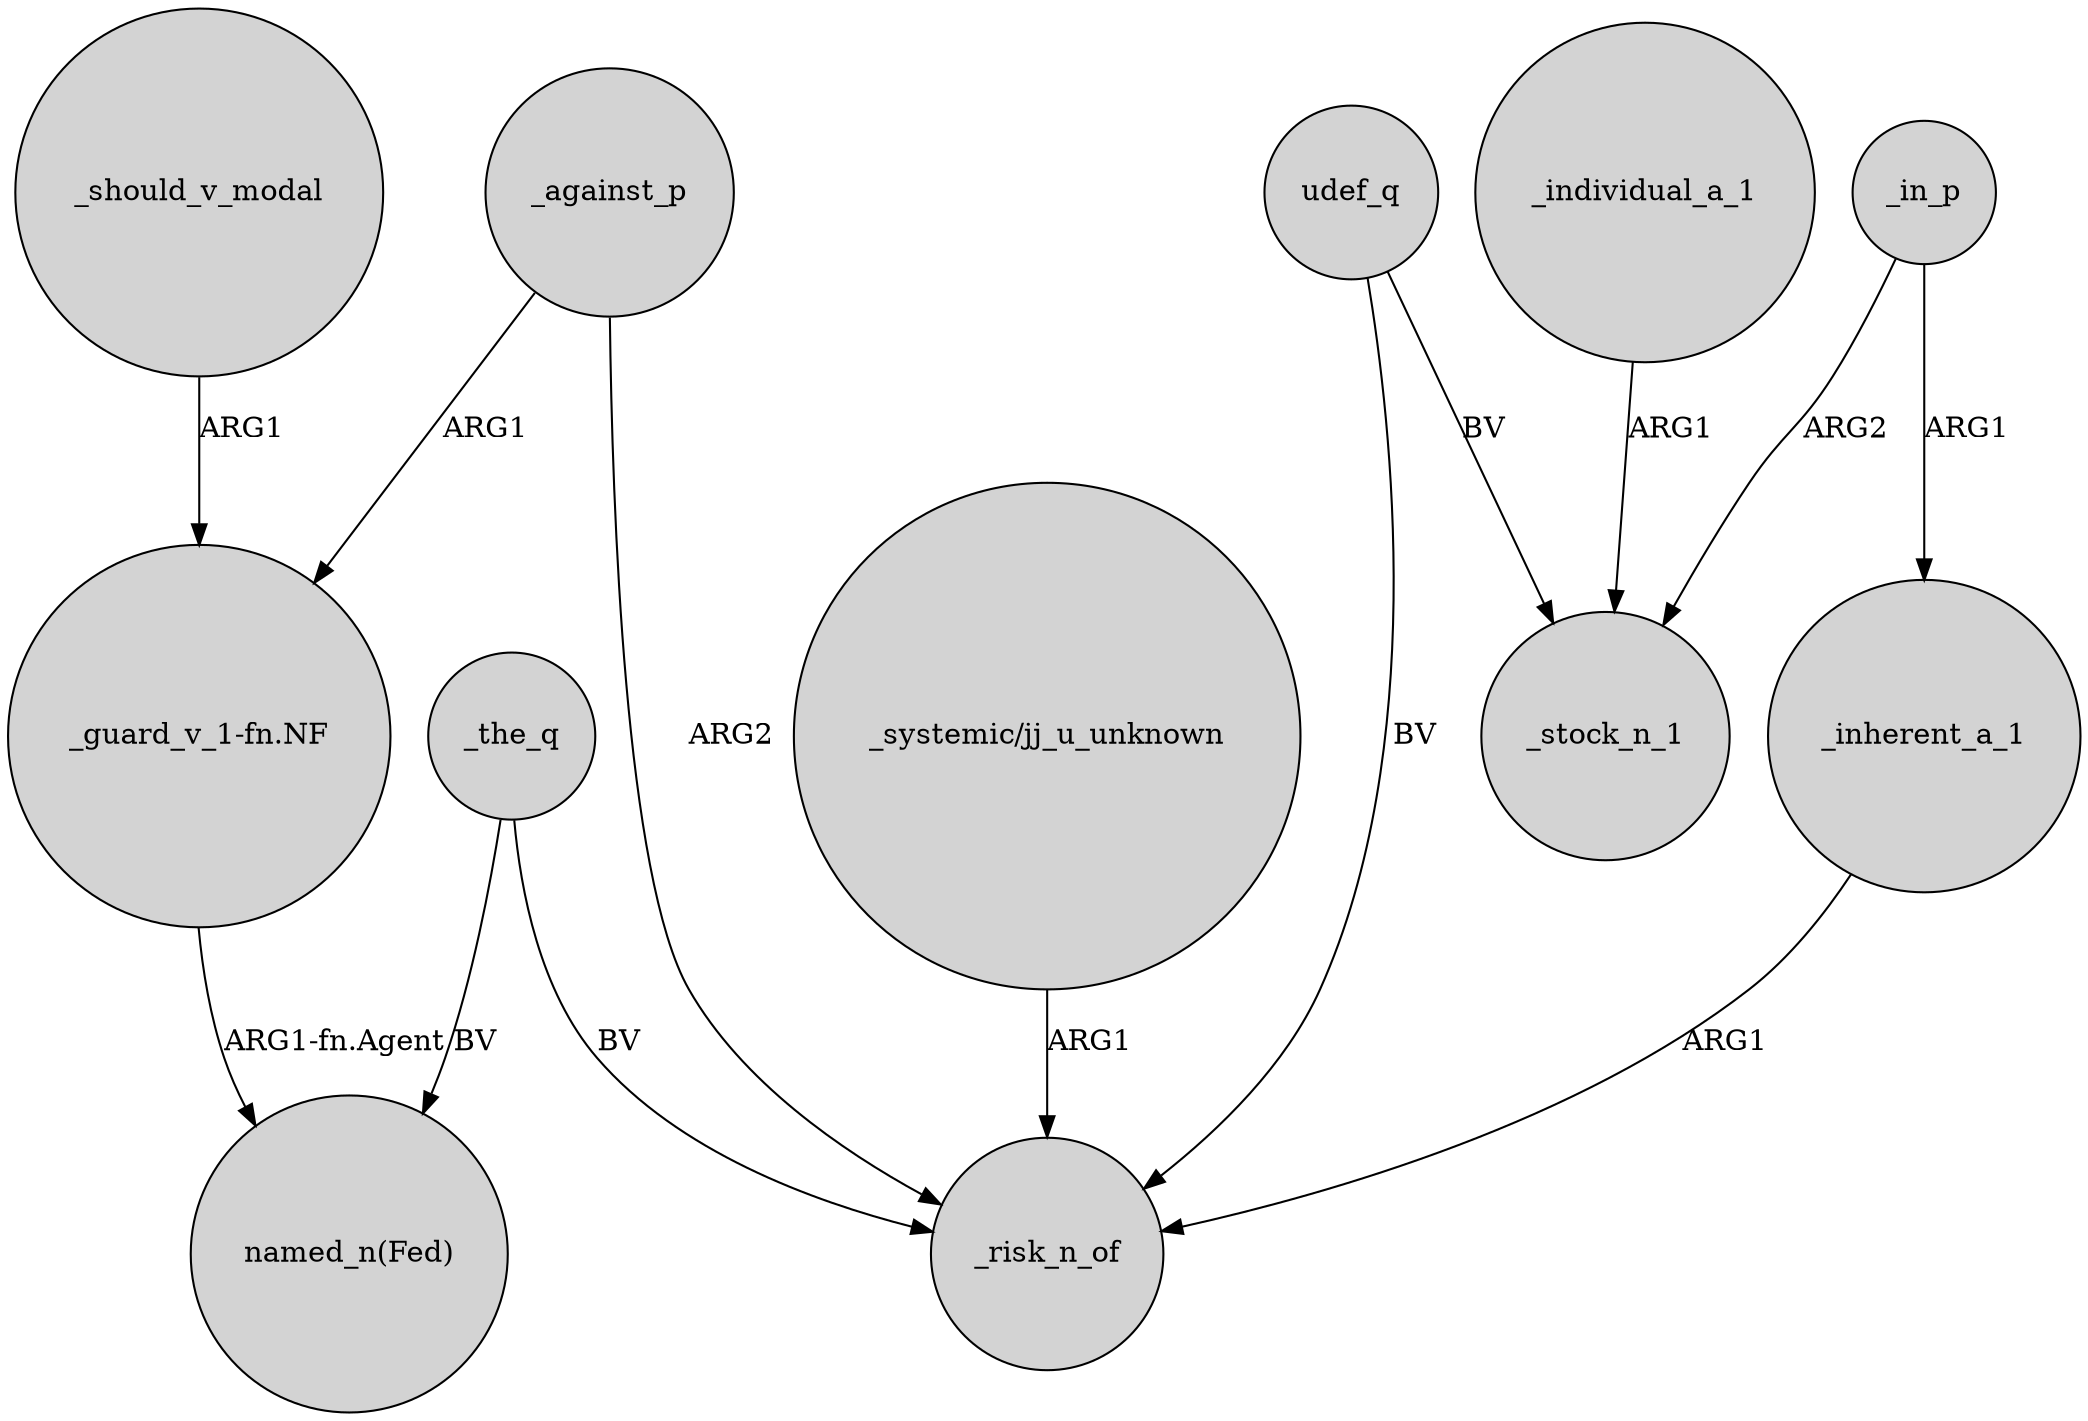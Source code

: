 digraph {
	node [shape=circle style=filled]
	_should_v_modal -> "_guard_v_1-fn.NF" [label=ARG1]
	"_guard_v_1-fn.NF" -> "named_n(Fed)" [label="ARG1-fn.Agent"]
	udef_q -> _risk_n_of [label=BV]
	udef_q -> _stock_n_1 [label=BV]
	_against_p -> _risk_n_of [label=ARG2]
	_the_q -> "named_n(Fed)" [label=BV]
	"_systemic/jj_u_unknown" -> _risk_n_of [label=ARG1]
	_against_p -> "_guard_v_1-fn.NF" [label=ARG1]
	_individual_a_1 -> _stock_n_1 [label=ARG1]
	_the_q -> _risk_n_of [label=BV]
	_in_p -> _stock_n_1 [label=ARG2]
	_inherent_a_1 -> _risk_n_of [label=ARG1]
	_in_p -> _inherent_a_1 [label=ARG1]
}
